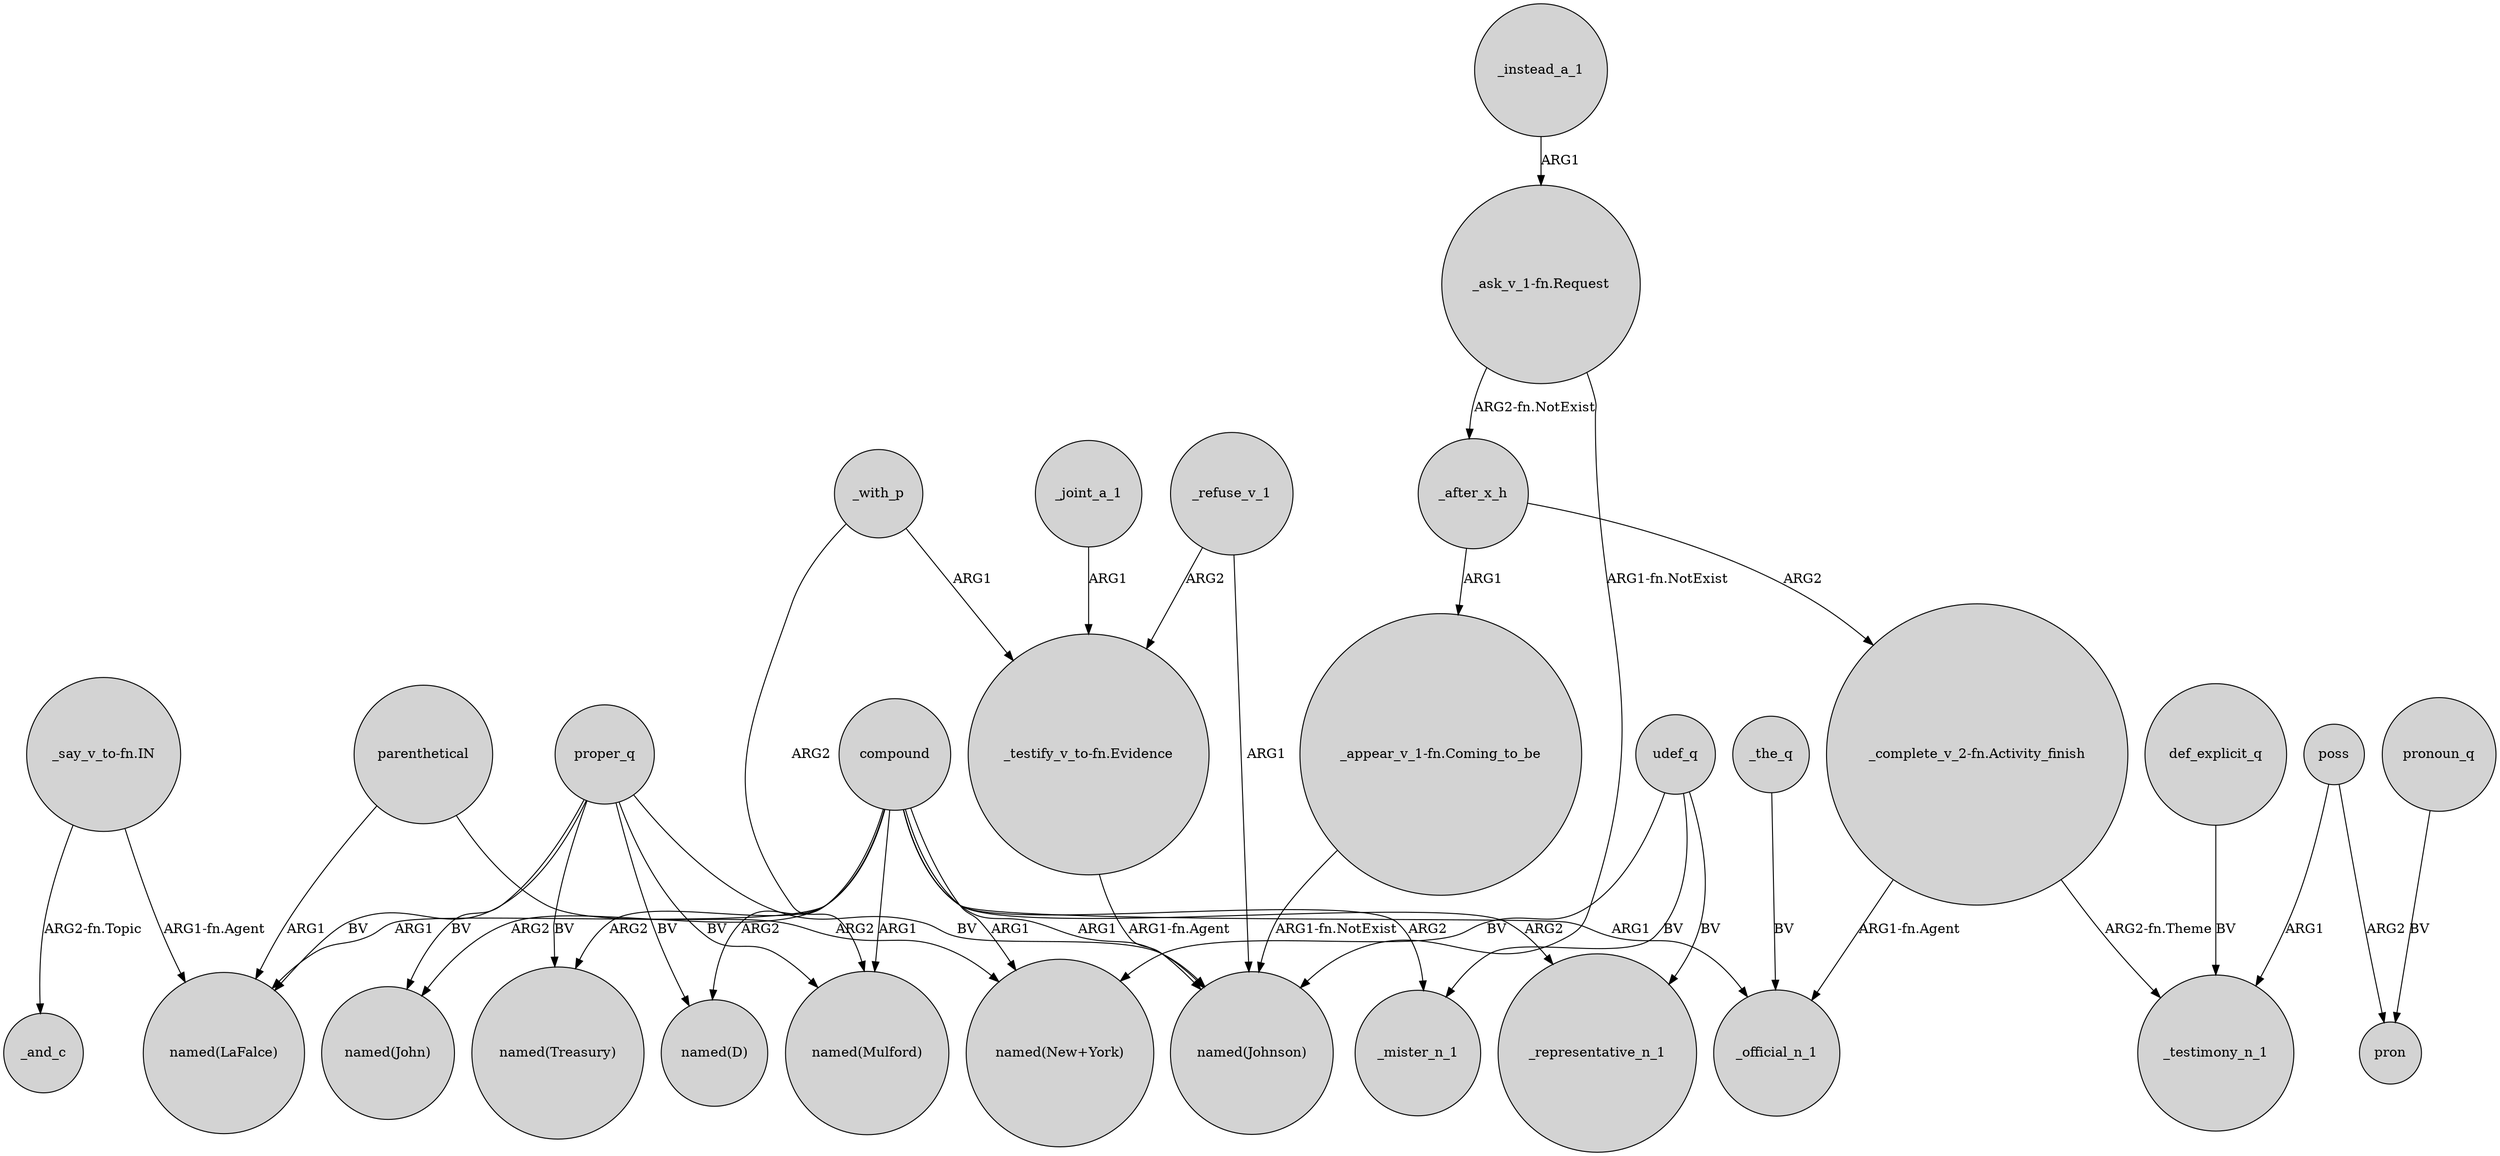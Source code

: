 digraph {
	node [shape=circle style=filled]
	parenthetical -> "named(New+York)" [label=ARG2]
	compound -> "named(John)" [label=ARG2]
	compound -> "named(Treasury)" [label=ARG2]
	_refuse_v_1 -> "_testify_v_to-fn.Evidence" [label=ARG2]
	compound -> "named(LaFalce)" [label=ARG1]
	poss -> pron [label=ARG2]
	_the_q -> _official_n_1 [label=BV]
	parenthetical -> "named(LaFalce)" [label=ARG1]
	"_complete_v_2-fn.Activity_finish" -> _testimony_n_1 [label="ARG2-fn.Theme"]
	compound -> "named(Johnson)" [label=ARG1]
	_with_p -> "named(Mulford)" [label=ARG2]
	_after_x_h -> "_appear_v_1-fn.Coming_to_be" [label=ARG1]
	compound -> _mister_n_1 [label=ARG2]
	udef_q -> _mister_n_1 [label=BV]
	"_appear_v_1-fn.Coming_to_be" -> "named(Johnson)" [label="ARG1-fn.NotExist"]
	_after_x_h -> "_complete_v_2-fn.Activity_finish" [label=ARG2]
	poss -> _testimony_n_1 [label=ARG1]
	compound -> _representative_n_1 [label=ARG2]
	pronoun_q -> pron [label=BV]
	_with_p -> "_testify_v_to-fn.Evidence" [label=ARG1]
	"_complete_v_2-fn.Activity_finish" -> _official_n_1 [label="ARG1-fn.Agent"]
	proper_q -> "named(Johnson)" [label=BV]
	"_testify_v_to-fn.Evidence" -> "named(Johnson)" [label="ARG1-fn.Agent"]
	proper_q -> "named(Mulford)" [label=BV]
	compound -> "named(New+York)" [label=ARG1]
	"_say_v_to-fn.IN" -> _and_c [label="ARG2-fn.Topic"]
	compound -> "named(D)" [label=ARG2]
	compound -> "named(Mulford)" [label=ARG1]
	proper_q -> "named(Treasury)" [label=BV]
	udef_q -> _representative_n_1 [label=BV]
	udef_q -> "named(New+York)" [label=BV]
	def_explicit_q -> _testimony_n_1 [label=BV]
	proper_q -> "named(D)" [label=BV]
	"_ask_v_1-fn.Request" -> _after_x_h [label="ARG2-fn.NotExist"]
	compound -> _official_n_1 [label=ARG1]
	proper_q -> "named(LaFalce)" [label=BV]
	_joint_a_1 -> "_testify_v_to-fn.Evidence" [label=ARG1]
	proper_q -> "named(John)" [label=BV]
	_instead_a_1 -> "_ask_v_1-fn.Request" [label=ARG1]
	"_say_v_to-fn.IN" -> "named(LaFalce)" [label="ARG1-fn.Agent"]
	"_ask_v_1-fn.Request" -> "named(Johnson)" [label="ARG1-fn.NotExist"]
	_refuse_v_1 -> "named(Johnson)" [label=ARG1]
}
